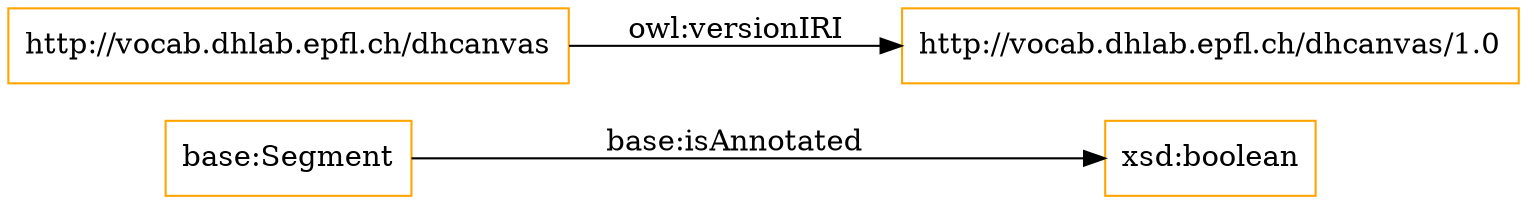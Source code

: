 digraph ar2dtool_diagram { 
rankdir=LR;
size="1501"
node [shape = rectangle, color="orange"]; "base:Segment" ; /*classes style*/
	"http://vocab.dhlab.epfl.ch/dhcanvas" -> "http://vocab.dhlab.epfl.ch/dhcanvas/1.0" [ label = "owl:versionIRI" ];
	"base:Segment" -> "xsd:boolean" [ label = "base:isAnnotated" ];

}

